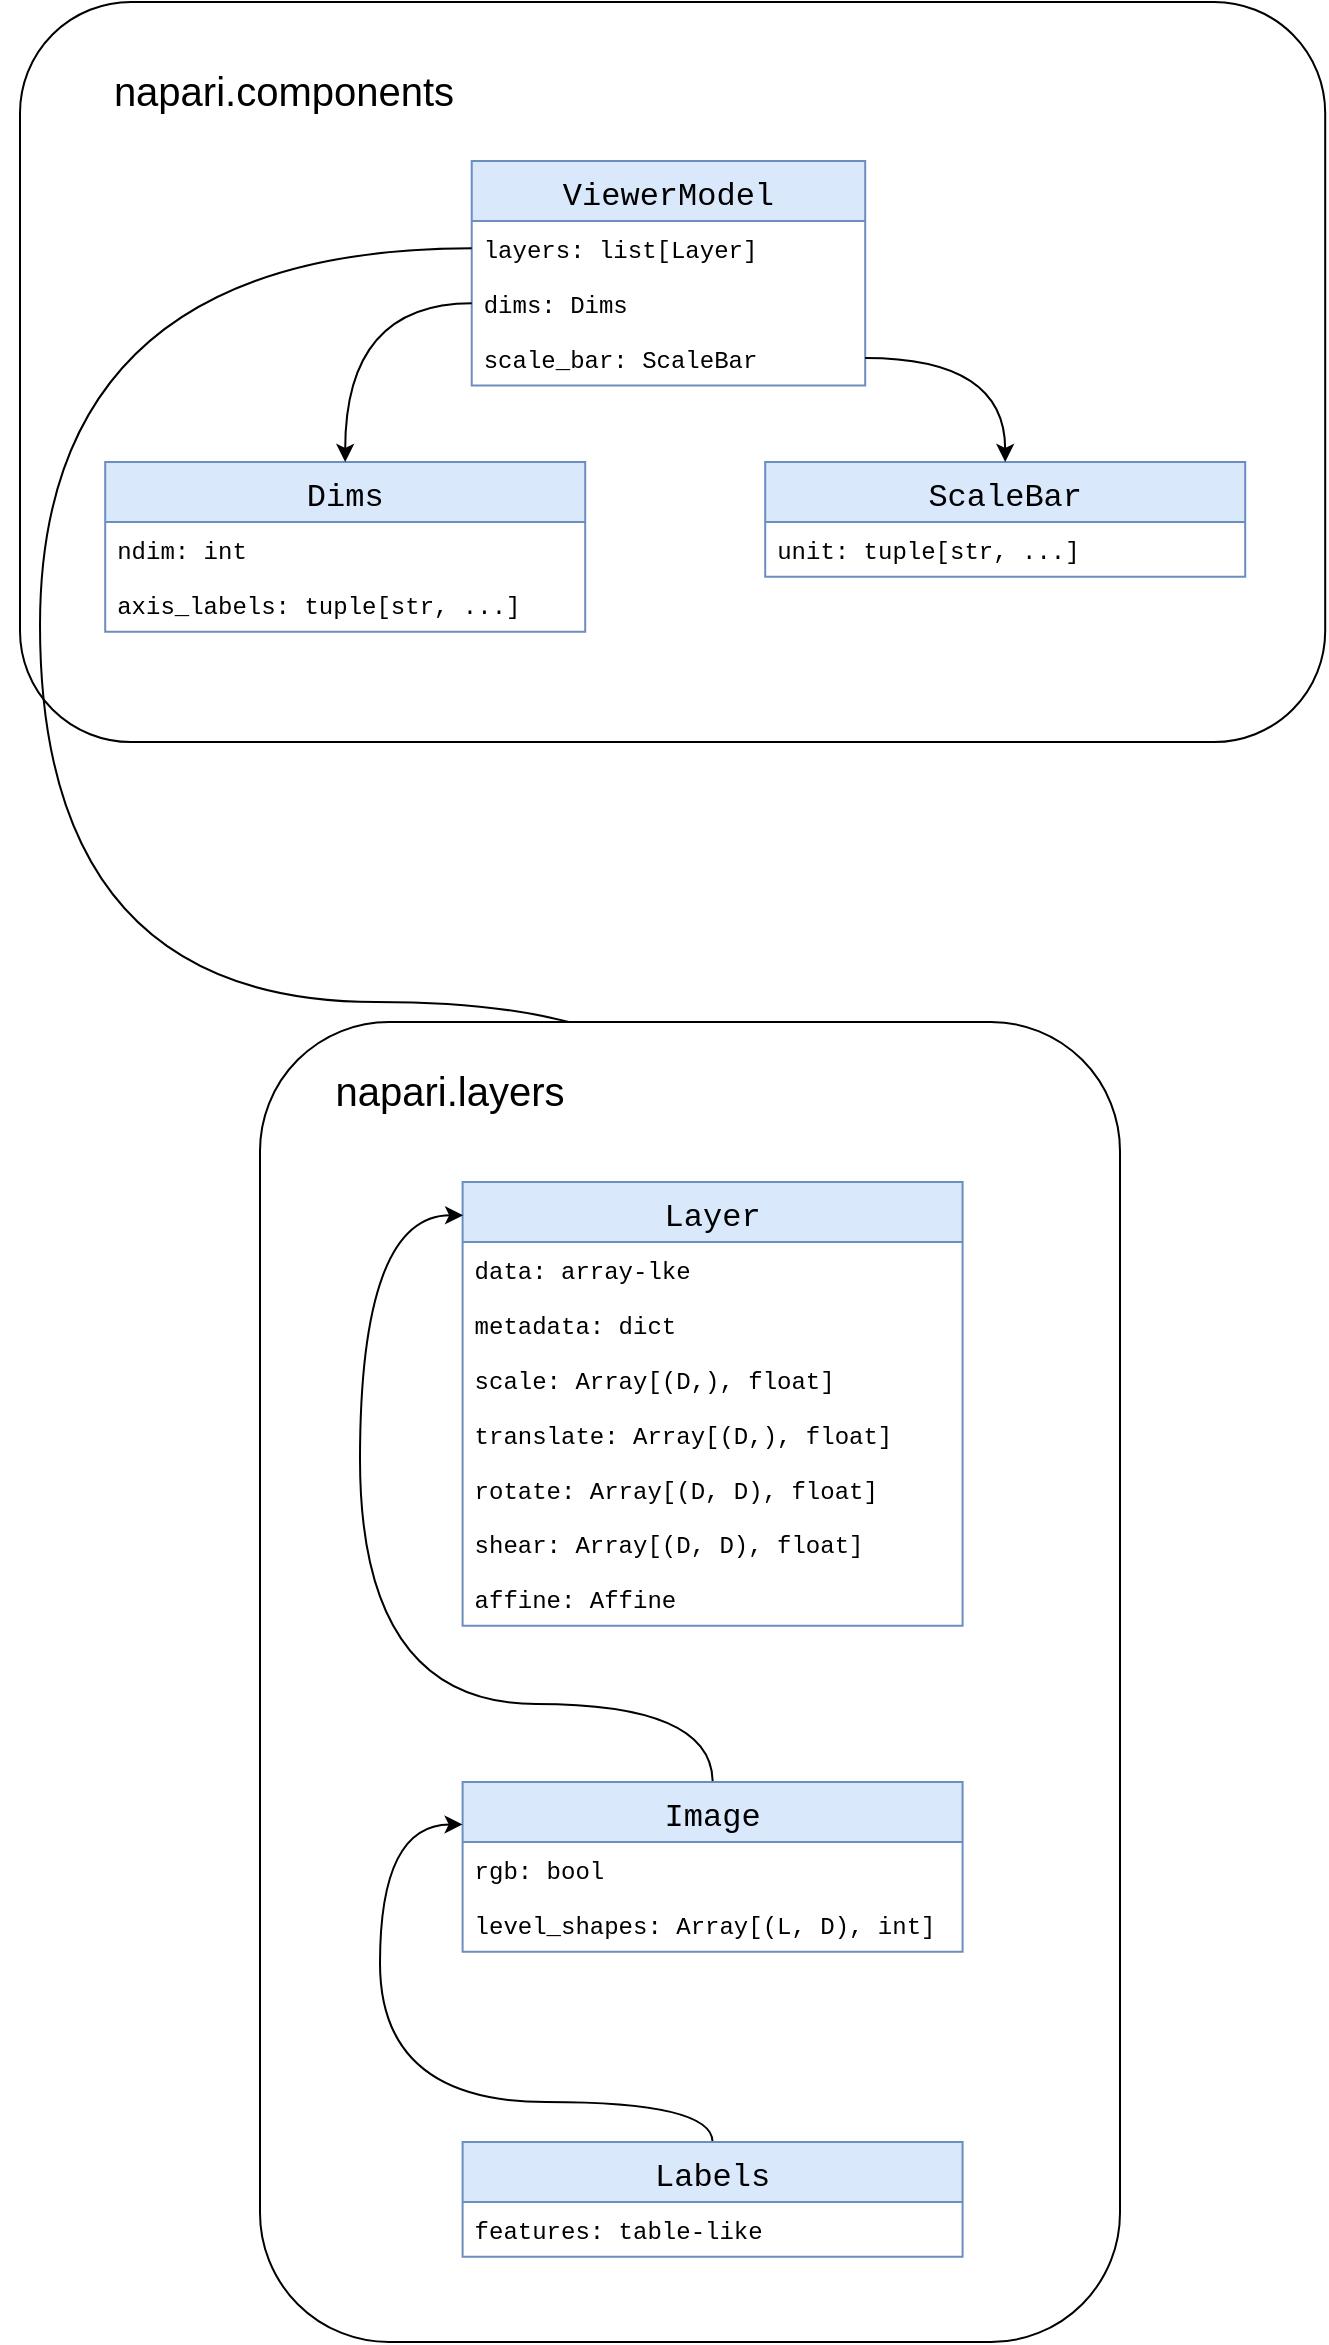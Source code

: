 <mxfile version="20.2.5" type="github">
  <diagram id="C5RBs43oDa-KdzZeNtuy" name="Page-1">
    <mxGraphModel dx="2377" dy="1335" grid="1" gridSize="10" guides="1" tooltips="1" connect="1" arrows="1" fold="1" page="1" pageScale="1" pageWidth="827" pageHeight="1169" math="0" shadow="0">
      <root>
        <mxCell id="WIyWlLk6GJQsqaUBKTNV-0" />
        <mxCell id="WIyWlLk6GJQsqaUBKTNV-1" parent="WIyWlLk6GJQsqaUBKTNV-0" />
        <mxCell id="urKNFZyR7NJDDOvEf_uz-54" value="" style="group" vertex="1" connectable="0" parent="WIyWlLk6GJQsqaUBKTNV-1">
          <mxGeometry x="480.0" y="60" width="662.6" height="370" as="geometry" />
        </mxCell>
        <mxCell id="urKNFZyR7NJDDOvEf_uz-5" value="" style="rounded=1;whiteSpace=wrap;html=1;fillColor=default;" vertex="1" parent="urKNFZyR7NJDDOvEf_uz-54">
          <mxGeometry x="10.0" width="652.6" height="370" as="geometry" />
        </mxCell>
        <mxCell id="urKNFZyR7NJDDOvEf_uz-6" value="ViewerModel" style="swimlane;fontStyle=0;childLayout=stackLayout;horizontal=1;startSize=30;horizontalStack=0;resizeParent=1;resizeParentMax=0;resizeLast=0;collapsible=1;marginBottom=0;fontSize=16;fillColor=#dae8fc;strokeColor=#6c8ebf;fontFamily=Courier New;" vertex="1" parent="urKNFZyR7NJDDOvEf_uz-54">
          <mxGeometry x="235.86" y="79.48" width="196.74" height="112.222" as="geometry" />
        </mxCell>
        <mxCell id="urKNFZyR7NJDDOvEf_uz-7" value="layers: list[Layer]" style="text;strokeColor=none;fillColor=none;align=left;verticalAlign=middle;spacingLeft=4;spacingRight=4;overflow=hidden;points=[[0,0.5],[1,0.5]];portConstraint=eastwest;rotatable=0;fontSize=12;fontFamily=Courier New;" vertex="1" parent="urKNFZyR7NJDDOvEf_uz-6">
          <mxGeometry y="30" width="196.74" height="27.407" as="geometry" />
        </mxCell>
        <mxCell id="urKNFZyR7NJDDOvEf_uz-50" value="dims: Dims" style="text;strokeColor=none;fillColor=none;align=left;verticalAlign=middle;spacingLeft=4;spacingRight=4;overflow=hidden;points=[[0,0.5],[1,0.5]];portConstraint=eastwest;rotatable=0;fontSize=12;fontFamily=Courier New;" vertex="1" parent="urKNFZyR7NJDDOvEf_uz-6">
          <mxGeometry y="57.407" width="196.74" height="27.407" as="geometry" />
        </mxCell>
        <mxCell id="urKNFZyR7NJDDOvEf_uz-8" value="scale_bar: ScaleBar" style="text;strokeColor=none;fillColor=none;align=left;verticalAlign=middle;spacingLeft=4;spacingRight=4;overflow=hidden;points=[[0,0.5],[1,0.5]];portConstraint=eastwest;rotatable=0;fontSize=12;fontFamily=Courier New;" vertex="1" parent="urKNFZyR7NJDDOvEf_uz-6">
          <mxGeometry y="84.815" width="196.74" height="27.407" as="geometry" />
        </mxCell>
        <mxCell id="urKNFZyR7NJDDOvEf_uz-9" value="Dims" style="swimlane;fontStyle=0;childLayout=stackLayout;horizontal=1;startSize=30;horizontalStack=0;resizeParent=1;resizeParentMax=0;resizeLast=0;collapsible=1;marginBottom=0;fontSize=16;fillColor=#dae8fc;strokeColor=#6c8ebf;fontFamily=Courier New;" vertex="1" parent="urKNFZyR7NJDDOvEf_uz-54">
          <mxGeometry x="52.6" y="230" width="240" height="84.815" as="geometry" />
        </mxCell>
        <mxCell id="urKNFZyR7NJDDOvEf_uz-10" value="ndim: int" style="text;strokeColor=none;fillColor=none;align=left;verticalAlign=middle;spacingLeft=4;spacingRight=4;overflow=hidden;points=[[0,0.5],[1,0.5]];portConstraint=eastwest;rotatable=0;fontSize=12;fontFamily=Courier New;" vertex="1" parent="urKNFZyR7NJDDOvEf_uz-9">
          <mxGeometry y="30" width="240" height="27.407" as="geometry" />
        </mxCell>
        <mxCell id="urKNFZyR7NJDDOvEf_uz-11" value="axis_labels: tuple[str, ...]" style="text;strokeColor=none;fillColor=none;align=left;verticalAlign=middle;spacingLeft=4;spacingRight=4;overflow=hidden;points=[[0,0.5],[1,0.5]];portConstraint=eastwest;rotatable=0;fontSize=12;fontFamily=Courier New;" vertex="1" parent="urKNFZyR7NJDDOvEf_uz-9">
          <mxGeometry y="57.407" width="240" height="27.407" as="geometry" />
        </mxCell>
        <mxCell id="urKNFZyR7NJDDOvEf_uz-13" value="&lt;font style=&quot;font-size: 20px;&quot;&gt;napari.components&lt;/font&gt;" style="text;html=1;strokeColor=none;fillColor=none;align=center;verticalAlign=middle;whiteSpace=wrap;rounded=0;" vertex="1" parent="urKNFZyR7NJDDOvEf_uz-54">
          <mxGeometry y="30" width="283.8" height="27.41" as="geometry" />
        </mxCell>
        <mxCell id="urKNFZyR7NJDDOvEf_uz-14" style="edgeStyle=orthogonalEdgeStyle;curved=1;rounded=0;orthogonalLoop=1;jettySize=auto;html=1;exitX=0;exitY=0.5;exitDx=0;exitDy=0;entryX=0.5;entryY=0;entryDx=0;entryDy=0;" edge="1" parent="urKNFZyR7NJDDOvEf_uz-54" source="urKNFZyR7NJDDOvEf_uz-50" target="urKNFZyR7NJDDOvEf_uz-9">
          <mxGeometry relative="1" as="geometry" />
        </mxCell>
        <mxCell id="urKNFZyR7NJDDOvEf_uz-17" value="ScaleBar" style="swimlane;fontStyle=0;childLayout=stackLayout;horizontal=1;startSize=30;horizontalStack=0;resizeParent=1;resizeParentMax=0;resizeLast=0;collapsible=1;marginBottom=0;fontSize=16;fillColor=#dae8fc;strokeColor=#6c8ebf;fontFamily=Courier New;" vertex="1" parent="urKNFZyR7NJDDOvEf_uz-54">
          <mxGeometry x="382.6" y="230" width="240" height="57.407" as="geometry" />
        </mxCell>
        <mxCell id="urKNFZyR7NJDDOvEf_uz-18" value="unit: tuple[str, ...]" style="text;strokeColor=none;fillColor=none;align=left;verticalAlign=middle;spacingLeft=4;spacingRight=4;overflow=hidden;points=[[0,0.5],[1,0.5]];portConstraint=eastwest;rotatable=0;fontSize=12;fontFamily=Courier New;" vertex="1" parent="urKNFZyR7NJDDOvEf_uz-17">
          <mxGeometry y="30" width="240" height="27.407" as="geometry" />
        </mxCell>
        <mxCell id="urKNFZyR7NJDDOvEf_uz-20" style="edgeStyle=orthogonalEdgeStyle;rounded=0;orthogonalLoop=1;jettySize=auto;html=1;exitX=1;exitY=0.5;exitDx=0;exitDy=0;entryX=0.5;entryY=0;entryDx=0;entryDy=0;curved=1;" edge="1" parent="urKNFZyR7NJDDOvEf_uz-54" source="urKNFZyR7NJDDOvEf_uz-8" target="urKNFZyR7NJDDOvEf_uz-17">
          <mxGeometry relative="1" as="geometry" />
        </mxCell>
        <mxCell id="urKNFZyR7NJDDOvEf_uz-51" style="edgeStyle=orthogonalEdgeStyle;curved=1;rounded=0;orthogonalLoop=1;jettySize=auto;html=1;exitX=0;exitY=0.5;exitDx=0;exitDy=0;entryX=0.5;entryY=0;entryDx=0;entryDy=0;" edge="1" parent="WIyWlLk6GJQsqaUBKTNV-1" source="urKNFZyR7NJDDOvEf_uz-7" target="urKNFZyR7NJDDOvEf_uz-21">
          <mxGeometry relative="1" as="geometry">
            <Array as="points">
              <mxPoint x="500" y="183" />
              <mxPoint x="500" y="560" />
              <mxPoint x="836" y="560" />
            </Array>
          </mxGeometry>
        </mxCell>
        <mxCell id="urKNFZyR7NJDDOvEf_uz-53" value="" style="group" vertex="1" connectable="0" parent="WIyWlLk6GJQsqaUBKTNV-1">
          <mxGeometry x="600" y="570" width="440" height="660" as="geometry" />
        </mxCell>
        <mxCell id="urKNFZyR7NJDDOvEf_uz-40" value="" style="rounded=1;whiteSpace=wrap;html=1;fillColor=default;" vertex="1" parent="urKNFZyR7NJDDOvEf_uz-53">
          <mxGeometry x="10" width="430" height="660" as="geometry" />
        </mxCell>
        <mxCell id="urKNFZyR7NJDDOvEf_uz-21" value="Layer" style="swimlane;fontStyle=0;childLayout=stackLayout;horizontal=1;startSize=30;horizontalStack=0;resizeParent=1;resizeParentMax=0;resizeLast=0;collapsible=1;marginBottom=0;fontSize=16;fillColor=#dae8fc;strokeColor=#6c8ebf;fontFamily=Courier New;" vertex="1" parent="urKNFZyR7NJDDOvEf_uz-53">
          <mxGeometry x="111.3" y="80" width="250" height="221.852" as="geometry" />
        </mxCell>
        <mxCell id="urKNFZyR7NJDDOvEf_uz-22" value="data: array-lke" style="text;strokeColor=none;fillColor=none;align=left;verticalAlign=middle;spacingLeft=4;spacingRight=4;overflow=hidden;points=[[0,0.5],[1,0.5]];portConstraint=eastwest;rotatable=0;fontSize=12;fontFamily=Courier New;" vertex="1" parent="urKNFZyR7NJDDOvEf_uz-21">
          <mxGeometry y="30" width="250" height="27.407" as="geometry" />
        </mxCell>
        <mxCell id="urKNFZyR7NJDDOvEf_uz-24" value="metadata: dict" style="text;strokeColor=none;fillColor=none;align=left;verticalAlign=middle;spacingLeft=4;spacingRight=4;overflow=hidden;points=[[0,0.5],[1,0.5]];portConstraint=eastwest;rotatable=0;fontSize=12;fontFamily=Courier New;" vertex="1" parent="urKNFZyR7NJDDOvEf_uz-21">
          <mxGeometry y="57.407" width="250" height="27.407" as="geometry" />
        </mxCell>
        <mxCell id="urKNFZyR7NJDDOvEf_uz-25" value="scale: Array[(D,), float]" style="text;strokeColor=none;fillColor=none;align=left;verticalAlign=middle;spacingLeft=4;spacingRight=4;overflow=hidden;points=[[0,0.5],[1,0.5]];portConstraint=eastwest;rotatable=0;fontSize=12;fontFamily=Courier New;" vertex="1" parent="urKNFZyR7NJDDOvEf_uz-21">
          <mxGeometry y="84.815" width="250" height="27.407" as="geometry" />
        </mxCell>
        <mxCell id="urKNFZyR7NJDDOvEf_uz-26" value="translate: Array[(D,), float]" style="text;strokeColor=none;fillColor=none;align=left;verticalAlign=middle;spacingLeft=4;spacingRight=4;overflow=hidden;points=[[0,0.5],[1,0.5]];portConstraint=eastwest;rotatable=0;fontSize=12;fontFamily=Courier New;" vertex="1" parent="urKNFZyR7NJDDOvEf_uz-21">
          <mxGeometry y="112.222" width="250" height="27.407" as="geometry" />
        </mxCell>
        <mxCell id="urKNFZyR7NJDDOvEf_uz-27" value="rotate: Array[(D, D), float]" style="text;strokeColor=none;fillColor=none;align=left;verticalAlign=middle;spacingLeft=4;spacingRight=4;overflow=hidden;points=[[0,0.5],[1,0.5]];portConstraint=eastwest;rotatable=0;fontSize=12;fontFamily=Courier New;" vertex="1" parent="urKNFZyR7NJDDOvEf_uz-21">
          <mxGeometry y="139.63" width="250" height="27.407" as="geometry" />
        </mxCell>
        <mxCell id="urKNFZyR7NJDDOvEf_uz-28" value="shear: Array[(D, D), float]" style="text;strokeColor=none;fillColor=none;align=left;verticalAlign=middle;spacingLeft=4;spacingRight=4;overflow=hidden;points=[[0,0.5],[1,0.5]];portConstraint=eastwest;rotatable=0;fontSize=12;fontFamily=Courier New;" vertex="1" parent="urKNFZyR7NJDDOvEf_uz-21">
          <mxGeometry y="167.037" width="250" height="27.407" as="geometry" />
        </mxCell>
        <mxCell id="urKNFZyR7NJDDOvEf_uz-29" value="affine: Affine" style="text;strokeColor=none;fillColor=none;align=left;verticalAlign=middle;spacingLeft=4;spacingRight=4;overflow=hidden;points=[[0,0.5],[1,0.5]];portConstraint=eastwest;rotatable=0;fontSize=12;fontFamily=Courier New;" vertex="1" parent="urKNFZyR7NJDDOvEf_uz-21">
          <mxGeometry y="194.444" width="250" height="27.407" as="geometry" />
        </mxCell>
        <mxCell id="urKNFZyR7NJDDOvEf_uz-43" style="edgeStyle=orthogonalEdgeStyle;curved=1;rounded=0;orthogonalLoop=1;jettySize=auto;html=1;exitX=0.5;exitY=0;exitDx=0;exitDy=0;entryX=0.001;entryY=0.075;entryDx=0;entryDy=0;entryPerimeter=0;" edge="1" parent="urKNFZyR7NJDDOvEf_uz-53" source="urKNFZyR7NJDDOvEf_uz-31" target="urKNFZyR7NJDDOvEf_uz-21">
          <mxGeometry relative="1" as="geometry">
            <Array as="points">
              <mxPoint x="236" y="341" />
              <mxPoint x="60" y="341" />
              <mxPoint x="60" y="97" />
            </Array>
          </mxGeometry>
        </mxCell>
        <mxCell id="urKNFZyR7NJDDOvEf_uz-31" value="Image" style="swimlane;fontStyle=0;childLayout=stackLayout;horizontal=1;startSize=30;horizontalStack=0;resizeParent=1;resizeParentMax=0;resizeLast=0;collapsible=1;marginBottom=0;fontSize=16;fillColor=#dae8fc;strokeColor=#6c8ebf;fontFamily=Courier New;" vertex="1" parent="urKNFZyR7NJDDOvEf_uz-53">
          <mxGeometry x="111.3" y="380" width="250" height="84.815" as="geometry" />
        </mxCell>
        <mxCell id="urKNFZyR7NJDDOvEf_uz-32" value="rgb: bool" style="text;strokeColor=none;fillColor=none;align=left;verticalAlign=middle;spacingLeft=4;spacingRight=4;overflow=hidden;points=[[0,0.5],[1,0.5]];portConstraint=eastwest;rotatable=0;fontSize=12;fontFamily=Courier New;" vertex="1" parent="urKNFZyR7NJDDOvEf_uz-31">
          <mxGeometry y="30" width="250" height="27.407" as="geometry" />
        </mxCell>
        <mxCell id="urKNFZyR7NJDDOvEf_uz-33" value="level_shapes: Array[(L, D), int]" style="text;strokeColor=none;fillColor=none;align=left;verticalAlign=middle;spacingLeft=4;spacingRight=4;overflow=hidden;points=[[0,0.5],[1,0.5]];portConstraint=eastwest;rotatable=0;fontSize=12;fontFamily=Courier New;" vertex="1" parent="urKNFZyR7NJDDOvEf_uz-31">
          <mxGeometry y="57.407" width="250" height="27.407" as="geometry" />
        </mxCell>
        <mxCell id="urKNFZyR7NJDDOvEf_uz-41" value="&lt;font style=&quot;font-size: 20px;&quot;&gt;napari.layers&lt;/font&gt;" style="text;html=1;strokeColor=none;fillColor=none;align=center;verticalAlign=middle;whiteSpace=wrap;rounded=0;" vertex="1" parent="urKNFZyR7NJDDOvEf_uz-53">
          <mxGeometry y="20" width="210.2" height="27.41" as="geometry" />
        </mxCell>
        <mxCell id="urKNFZyR7NJDDOvEf_uz-49" style="edgeStyle=orthogonalEdgeStyle;curved=1;rounded=0;orthogonalLoop=1;jettySize=auto;html=1;exitX=0.5;exitY=0;exitDx=0;exitDy=0;entryX=0;entryY=0.25;entryDx=0;entryDy=0;" edge="1" parent="urKNFZyR7NJDDOvEf_uz-53" source="urKNFZyR7NJDDOvEf_uz-44" target="urKNFZyR7NJDDOvEf_uz-31">
          <mxGeometry relative="1" as="geometry">
            <mxPoint x="-72.414" y="390" as="targetPoint" />
            <Array as="points">
              <mxPoint x="236" y="540" />
              <mxPoint x="70" y="540" />
              <mxPoint x="70" y="401" />
            </Array>
          </mxGeometry>
        </mxCell>
        <mxCell id="urKNFZyR7NJDDOvEf_uz-44" value="Labels" style="swimlane;fontStyle=0;childLayout=stackLayout;horizontal=1;startSize=30;horizontalStack=0;resizeParent=1;resizeParentMax=0;resizeLast=0;collapsible=1;marginBottom=0;fontSize=16;fillColor=#dae8fc;strokeColor=#6c8ebf;fontFamily=Courier New;" vertex="1" parent="urKNFZyR7NJDDOvEf_uz-53">
          <mxGeometry x="111.3" y="560" width="250" height="57.407" as="geometry" />
        </mxCell>
        <mxCell id="urKNFZyR7NJDDOvEf_uz-45" value="features: table-like" style="text;strokeColor=none;fillColor=none;align=left;verticalAlign=middle;spacingLeft=4;spacingRight=4;overflow=hidden;points=[[0,0.5],[1,0.5]];portConstraint=eastwest;rotatable=0;fontSize=12;fontFamily=Courier New;" vertex="1" parent="urKNFZyR7NJDDOvEf_uz-44">
          <mxGeometry y="30" width="250" height="27.407" as="geometry" />
        </mxCell>
      </root>
    </mxGraphModel>
  </diagram>
</mxfile>
